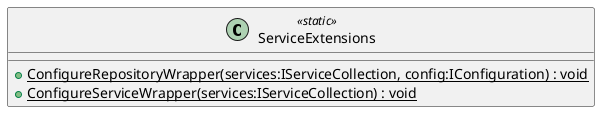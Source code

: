 @startuml
class ServiceExtensions <<static>> {
    + {static} ConfigureRepositoryWrapper(services:IServiceCollection, config:IConfiguration) : void
    + {static} ConfigureServiceWrapper(services:IServiceCollection) : void
}
@enduml
